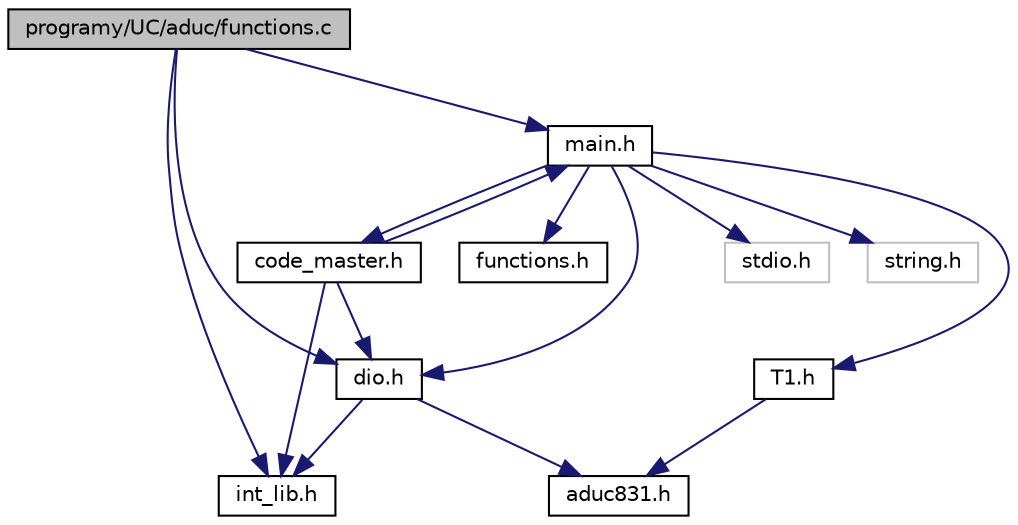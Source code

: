 digraph "programy/UC/aduc/functions.c"
{
  edge [fontname="Helvetica",fontsize="10",labelfontname="Helvetica",labelfontsize="10"];
  node [fontname="Helvetica",fontsize="10",shape=record];
  Node0 [label="programy/UC/aduc/functions.c",height=0.2,width=0.4,color="black", fillcolor="grey75", style="filled", fontcolor="black"];
  Node0 -> Node1 [color="midnightblue",fontsize="10",style="solid",fontname="Helvetica"];
  Node1 [label="int_lib.h",height=0.2,width=0.4,color="black", fillcolor="white", style="filled",URL="$int__lib_8h.html",tooltip="Biblioteka do zdefiniowania pomocniczych typow integer. "];
  Node0 -> Node2 [color="midnightblue",fontsize="10",style="solid",fontname="Helvetica"];
  Node2 [label="dio.h",height=0.2,width=0.4,color="black", fillcolor="white", style="filled",URL="$dio_8h.html",tooltip="input/output macros "];
  Node2 -> Node3 [color="midnightblue",fontsize="10",style="solid",fontname="Helvetica"];
  Node3 [label="aduc831.h",height=0.2,width=0.4,color="black", fillcolor="white", style="filled",URL="$aduc831_8h.html"];
  Node2 -> Node1 [color="midnightblue",fontsize="10",style="solid",fontname="Helvetica"];
  Node0 -> Node4 [color="midnightblue",fontsize="10",style="solid",fontname="Helvetica"];
  Node4 [label="main.h",height=0.2,width=0.4,color="black", fillcolor="white", style="filled",URL="$main_8h.html",tooltip="deklaracje zmiennych i bibliotek "];
  Node4 -> Node5 [color="midnightblue",fontsize="10",style="solid",fontname="Helvetica"];
  Node5 [label="stdio.h",height=0.2,width=0.4,color="grey75", fillcolor="white", style="filled"];
  Node4 -> Node6 [color="midnightblue",fontsize="10",style="solid",fontname="Helvetica"];
  Node6 [label="string.h",height=0.2,width=0.4,color="grey75", fillcolor="white", style="filled"];
  Node4 -> Node2 [color="midnightblue",fontsize="10",style="solid",fontname="Helvetica"];
  Node4 -> Node7 [color="midnightblue",fontsize="10",style="solid",fontname="Helvetica"];
  Node7 [label="functions.h",height=0.2,width=0.4,color="black", fillcolor="white", style="filled",URL="$functions_8h.html",tooltip="DEKLARACJE funckji. "];
  Node4 -> Node8 [color="midnightblue",fontsize="10",style="solid",fontname="Helvetica"];
  Node8 [label="code_master.h",height=0.2,width=0.4,color="black", fillcolor="white", style="filled",URL="$code__master_8h.html",tooltip="ustawienie co ma sie kompilowac "];
  Node8 -> Node1 [color="midnightblue",fontsize="10",style="solid",fontname="Helvetica"];
  Node8 -> Node2 [color="midnightblue",fontsize="10",style="solid",fontname="Helvetica"];
  Node8 -> Node4 [color="midnightblue",fontsize="10",style="solid",fontname="Helvetica"];
  Node4 -> Node9 [color="midnightblue",fontsize="10",style="solid",fontname="Helvetica"];
  Node9 [label="T1.h",height=0.2,width=0.4,color="black", fillcolor="white", style="filled",URL="$_t1_8h.html",tooltip="macra pomocnicze do timer&#39;ow "];
  Node9 -> Node3 [color="midnightblue",fontsize="10",style="solid",fontname="Helvetica"];
}
